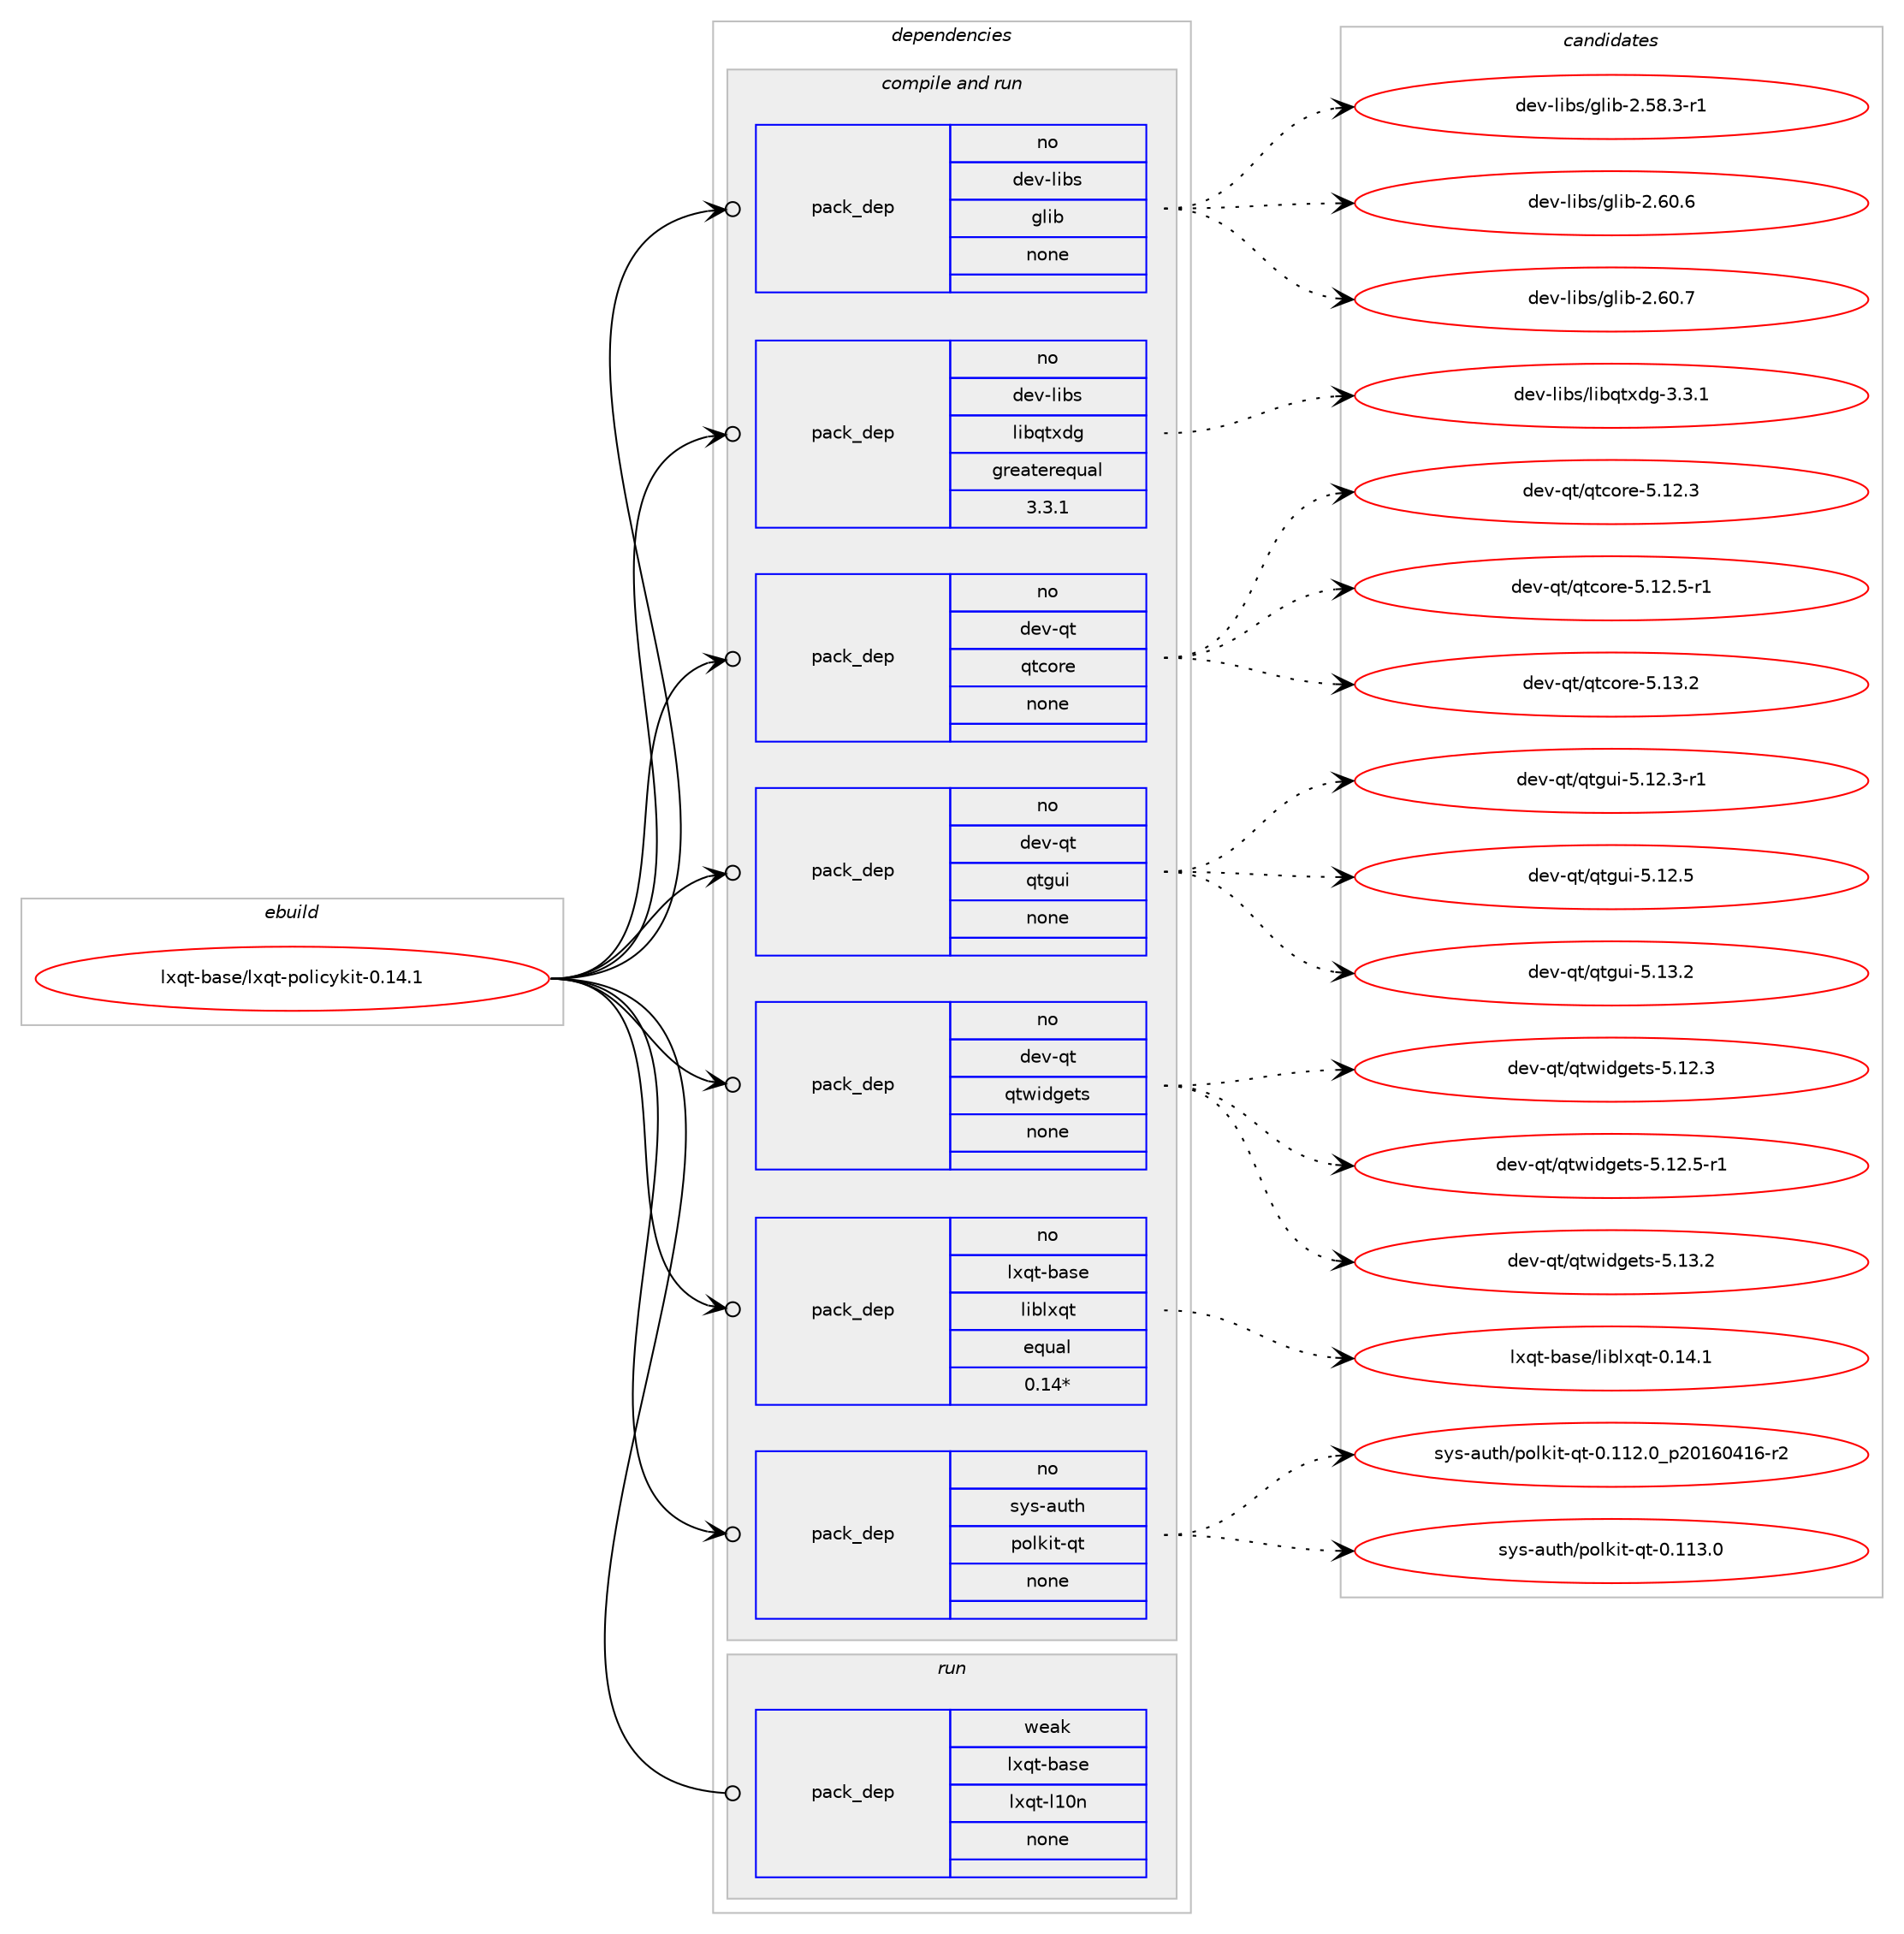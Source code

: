 digraph prolog {

# *************
# Graph options
# *************

newrank=true;
concentrate=true;
compound=true;
graph [rankdir=LR,fontname=Helvetica,fontsize=10,ranksep=1.5];#, ranksep=2.5, nodesep=0.2];
edge  [arrowhead=vee];
node  [fontname=Helvetica,fontsize=10];

# **********
# The ebuild
# **********

subgraph cluster_leftcol {
color=gray;
rank=same;
label=<<i>ebuild</i>>;
id [label="lxqt-base/lxqt-policykit-0.14.1", color=red, width=4, href="../lxqt-base/lxqt-policykit-0.14.1.svg"];
}

# ****************
# The dependencies
# ****************

subgraph cluster_midcol {
color=gray;
label=<<i>dependencies</i>>;
subgraph cluster_compile {
fillcolor="#eeeeee";
style=filled;
label=<<i>compile</i>>;
}
subgraph cluster_compileandrun {
fillcolor="#eeeeee";
style=filled;
label=<<i>compile and run</i>>;
subgraph pack569258 {
dependency770290 [label=<<TABLE BORDER="0" CELLBORDER="1" CELLSPACING="0" CELLPADDING="4" WIDTH="220"><TR><TD ROWSPAN="6" CELLPADDING="30">pack_dep</TD></TR><TR><TD WIDTH="110">no</TD></TR><TR><TD>dev-libs</TD></TR><TR><TD>glib</TD></TR><TR><TD>none</TD></TR><TR><TD></TD></TR></TABLE>>, shape=none, color=blue];
}
id:e -> dependency770290:w [weight=20,style="solid",arrowhead="odotvee"];
subgraph pack569259 {
dependency770291 [label=<<TABLE BORDER="0" CELLBORDER="1" CELLSPACING="0" CELLPADDING="4" WIDTH="220"><TR><TD ROWSPAN="6" CELLPADDING="30">pack_dep</TD></TR><TR><TD WIDTH="110">no</TD></TR><TR><TD>dev-libs</TD></TR><TR><TD>libqtxdg</TD></TR><TR><TD>greaterequal</TD></TR><TR><TD>3.3.1</TD></TR></TABLE>>, shape=none, color=blue];
}
id:e -> dependency770291:w [weight=20,style="solid",arrowhead="odotvee"];
subgraph pack569260 {
dependency770292 [label=<<TABLE BORDER="0" CELLBORDER="1" CELLSPACING="0" CELLPADDING="4" WIDTH="220"><TR><TD ROWSPAN="6" CELLPADDING="30">pack_dep</TD></TR><TR><TD WIDTH="110">no</TD></TR><TR><TD>dev-qt</TD></TR><TR><TD>qtcore</TD></TR><TR><TD>none</TD></TR><TR><TD></TD></TR></TABLE>>, shape=none, color=blue];
}
id:e -> dependency770292:w [weight=20,style="solid",arrowhead="odotvee"];
subgraph pack569261 {
dependency770293 [label=<<TABLE BORDER="0" CELLBORDER="1" CELLSPACING="0" CELLPADDING="4" WIDTH="220"><TR><TD ROWSPAN="6" CELLPADDING="30">pack_dep</TD></TR><TR><TD WIDTH="110">no</TD></TR><TR><TD>dev-qt</TD></TR><TR><TD>qtgui</TD></TR><TR><TD>none</TD></TR><TR><TD></TD></TR></TABLE>>, shape=none, color=blue];
}
id:e -> dependency770293:w [weight=20,style="solid",arrowhead="odotvee"];
subgraph pack569262 {
dependency770294 [label=<<TABLE BORDER="0" CELLBORDER="1" CELLSPACING="0" CELLPADDING="4" WIDTH="220"><TR><TD ROWSPAN="6" CELLPADDING="30">pack_dep</TD></TR><TR><TD WIDTH="110">no</TD></TR><TR><TD>dev-qt</TD></TR><TR><TD>qtwidgets</TD></TR><TR><TD>none</TD></TR><TR><TD></TD></TR></TABLE>>, shape=none, color=blue];
}
id:e -> dependency770294:w [weight=20,style="solid",arrowhead="odotvee"];
subgraph pack569263 {
dependency770295 [label=<<TABLE BORDER="0" CELLBORDER="1" CELLSPACING="0" CELLPADDING="4" WIDTH="220"><TR><TD ROWSPAN="6" CELLPADDING="30">pack_dep</TD></TR><TR><TD WIDTH="110">no</TD></TR><TR><TD>lxqt-base</TD></TR><TR><TD>liblxqt</TD></TR><TR><TD>equal</TD></TR><TR><TD>0.14*</TD></TR></TABLE>>, shape=none, color=blue];
}
id:e -> dependency770295:w [weight=20,style="solid",arrowhead="odotvee"];
subgraph pack569264 {
dependency770296 [label=<<TABLE BORDER="0" CELLBORDER="1" CELLSPACING="0" CELLPADDING="4" WIDTH="220"><TR><TD ROWSPAN="6" CELLPADDING="30">pack_dep</TD></TR><TR><TD WIDTH="110">no</TD></TR><TR><TD>sys-auth</TD></TR><TR><TD>polkit-qt</TD></TR><TR><TD>none</TD></TR><TR><TD></TD></TR></TABLE>>, shape=none, color=blue];
}
id:e -> dependency770296:w [weight=20,style="solid",arrowhead="odotvee"];
}
subgraph cluster_run {
fillcolor="#eeeeee";
style=filled;
label=<<i>run</i>>;
subgraph pack569265 {
dependency770297 [label=<<TABLE BORDER="0" CELLBORDER="1" CELLSPACING="0" CELLPADDING="4" WIDTH="220"><TR><TD ROWSPAN="6" CELLPADDING="30">pack_dep</TD></TR><TR><TD WIDTH="110">weak</TD></TR><TR><TD>lxqt-base</TD></TR><TR><TD>lxqt-l10n</TD></TR><TR><TD>none</TD></TR><TR><TD></TD></TR></TABLE>>, shape=none, color=blue];
}
id:e -> dependency770297:w [weight=20,style="solid",arrowhead="odot"];
}
}

# **************
# The candidates
# **************

subgraph cluster_choices {
rank=same;
color=gray;
label=<<i>candidates</i>>;

subgraph choice569258 {
color=black;
nodesep=1;
choice10010111845108105981154710310810598455046535646514511449 [label="dev-libs/glib-2.58.3-r1", color=red, width=4,href="../dev-libs/glib-2.58.3-r1.svg"];
choice1001011184510810598115471031081059845504654484654 [label="dev-libs/glib-2.60.6", color=red, width=4,href="../dev-libs/glib-2.60.6.svg"];
choice1001011184510810598115471031081059845504654484655 [label="dev-libs/glib-2.60.7", color=red, width=4,href="../dev-libs/glib-2.60.7.svg"];
dependency770290:e -> choice10010111845108105981154710310810598455046535646514511449:w [style=dotted,weight="100"];
dependency770290:e -> choice1001011184510810598115471031081059845504654484654:w [style=dotted,weight="100"];
dependency770290:e -> choice1001011184510810598115471031081059845504654484655:w [style=dotted,weight="100"];
}
subgraph choice569259 {
color=black;
nodesep=1;
choice10010111845108105981154710810598113116120100103455146514649 [label="dev-libs/libqtxdg-3.3.1", color=red, width=4,href="../dev-libs/libqtxdg-3.3.1.svg"];
dependency770291:e -> choice10010111845108105981154710810598113116120100103455146514649:w [style=dotted,weight="100"];
}
subgraph choice569260 {
color=black;
nodesep=1;
choice10010111845113116471131169911111410145534649504651 [label="dev-qt/qtcore-5.12.3", color=red, width=4,href="../dev-qt/qtcore-5.12.3.svg"];
choice100101118451131164711311699111114101455346495046534511449 [label="dev-qt/qtcore-5.12.5-r1", color=red, width=4,href="../dev-qt/qtcore-5.12.5-r1.svg"];
choice10010111845113116471131169911111410145534649514650 [label="dev-qt/qtcore-5.13.2", color=red, width=4,href="../dev-qt/qtcore-5.13.2.svg"];
dependency770292:e -> choice10010111845113116471131169911111410145534649504651:w [style=dotted,weight="100"];
dependency770292:e -> choice100101118451131164711311699111114101455346495046534511449:w [style=dotted,weight="100"];
dependency770292:e -> choice10010111845113116471131169911111410145534649514650:w [style=dotted,weight="100"];
}
subgraph choice569261 {
color=black;
nodesep=1;
choice1001011184511311647113116103117105455346495046514511449 [label="dev-qt/qtgui-5.12.3-r1", color=red, width=4,href="../dev-qt/qtgui-5.12.3-r1.svg"];
choice100101118451131164711311610311710545534649504653 [label="dev-qt/qtgui-5.12.5", color=red, width=4,href="../dev-qt/qtgui-5.12.5.svg"];
choice100101118451131164711311610311710545534649514650 [label="dev-qt/qtgui-5.13.2", color=red, width=4,href="../dev-qt/qtgui-5.13.2.svg"];
dependency770293:e -> choice1001011184511311647113116103117105455346495046514511449:w [style=dotted,weight="100"];
dependency770293:e -> choice100101118451131164711311610311710545534649504653:w [style=dotted,weight="100"];
dependency770293:e -> choice100101118451131164711311610311710545534649514650:w [style=dotted,weight="100"];
}
subgraph choice569262 {
color=black;
nodesep=1;
choice100101118451131164711311611910510010310111611545534649504651 [label="dev-qt/qtwidgets-5.12.3", color=red, width=4,href="../dev-qt/qtwidgets-5.12.3.svg"];
choice1001011184511311647113116119105100103101116115455346495046534511449 [label="dev-qt/qtwidgets-5.12.5-r1", color=red, width=4,href="../dev-qt/qtwidgets-5.12.5-r1.svg"];
choice100101118451131164711311611910510010310111611545534649514650 [label="dev-qt/qtwidgets-5.13.2", color=red, width=4,href="../dev-qt/qtwidgets-5.13.2.svg"];
dependency770294:e -> choice100101118451131164711311611910510010310111611545534649504651:w [style=dotted,weight="100"];
dependency770294:e -> choice1001011184511311647113116119105100103101116115455346495046534511449:w [style=dotted,weight="100"];
dependency770294:e -> choice100101118451131164711311611910510010310111611545534649514650:w [style=dotted,weight="100"];
}
subgraph choice569263 {
color=black;
nodesep=1;
choice108120113116459897115101471081059810812011311645484649524649 [label="lxqt-base/liblxqt-0.14.1", color=red, width=4,href="../lxqt-base/liblxqt-0.14.1.svg"];
dependency770295:e -> choice108120113116459897115101471081059810812011311645484649524649:w [style=dotted,weight="100"];
}
subgraph choice569264 {
color=black;
nodesep=1;
choice1151211154597117116104471121111081071051164511311645484649495046489511250484954485249544511450 [label="sys-auth/polkit-qt-0.112.0_p20160416-r2", color=red, width=4,href="../sys-auth/polkit-qt-0.112.0_p20160416-r2.svg"];
choice115121115459711711610447112111108107105116451131164548464949514648 [label="sys-auth/polkit-qt-0.113.0", color=red, width=4,href="../sys-auth/polkit-qt-0.113.0.svg"];
dependency770296:e -> choice1151211154597117116104471121111081071051164511311645484649495046489511250484954485249544511450:w [style=dotted,weight="100"];
dependency770296:e -> choice115121115459711711610447112111108107105116451131164548464949514648:w [style=dotted,weight="100"];
}
subgraph choice569265 {
color=black;
nodesep=1;
}
}

}
